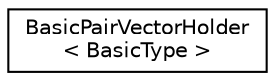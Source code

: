 digraph "Graphical Class Hierarchy"
{
  edge [fontname="Helvetica",fontsize="10",labelfontname="Helvetica",labelfontsize="10"];
  node [fontname="Helvetica",fontsize="10",shape=record];
  rankdir="LR";
  Node0 [label="BasicPairVectorHolder\l\< BasicType \>",height=0.2,width=0.4,color="black", fillcolor="white", style="filled",URL="$classkaldi_1_1BasicPairVectorHolder.html",tooltip="BasicPairVectorHolder is a Holder for a vector of pairs of a basic type, e.g. "];
}
